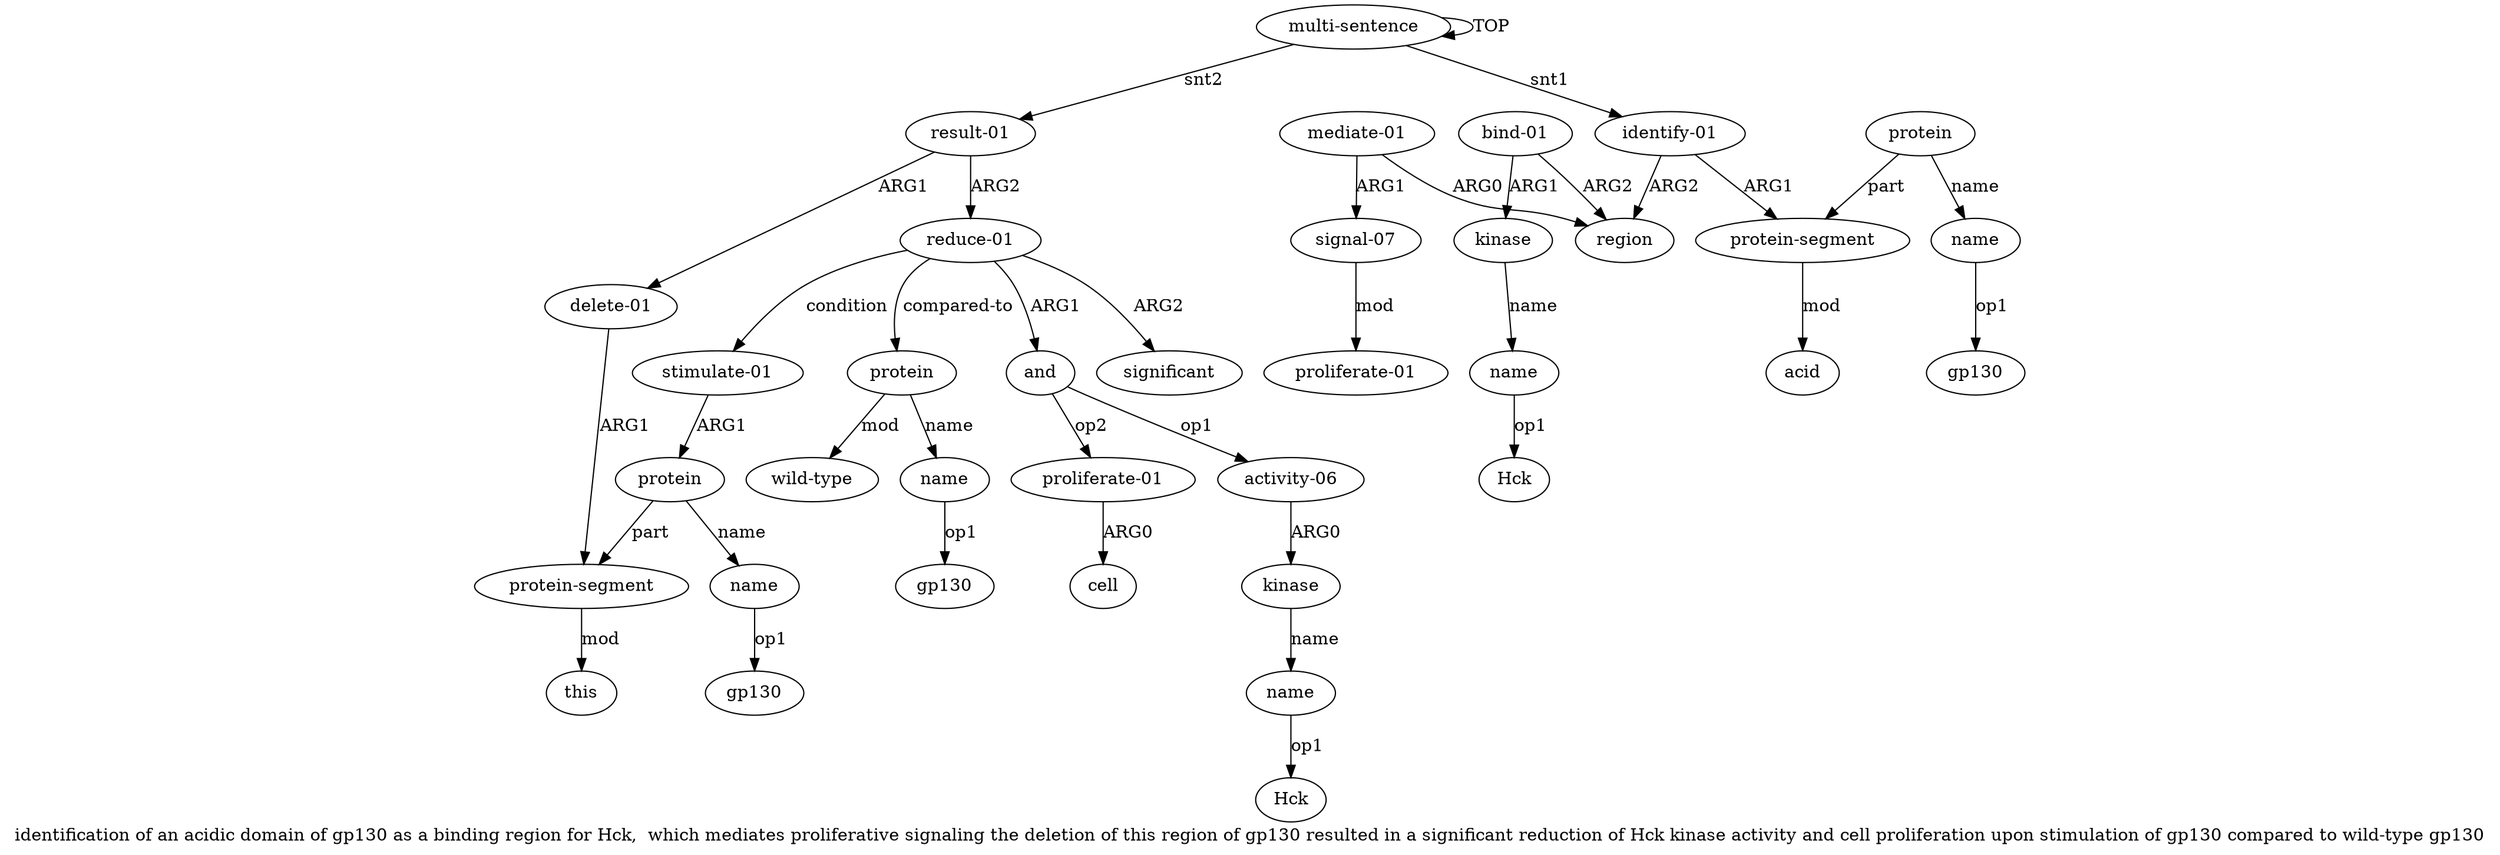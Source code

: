 digraph  {
	graph [label="identification of an acidic domain of gp130 as a binding region for Hck,  which mediates proliferative signaling the deletion of \
this region of gp130 resulted in a significant reduction of Hck kinase activity and cell proliferation upon stimulation of gp130 \
compared to wild-type gp130"];
	node [label="\N"];
	a20	 [color=black,
		gold_ind=20,
		gold_label=and,
		label=and,
		test_ind=20,
		test_label=and];
	a21	 [color=black,
		gold_ind=21,
		gold_label="activity-06",
		label="activity-06",
		test_ind=21,
		test_label="activity-06"];
	a20 -> a21 [key=0,
	color=black,
	gold_label=op1,
	label=op1,
	test_label=op1];
a24 [color=black,
	gold_ind=24,
	gold_label="proliferate-01",
	label="proliferate-01",
	test_ind=24,
	test_label="proliferate-01"];
a20 -> a24 [key=0,
color=black,
gold_label=op2,
label=op2,
test_label=op2];
a22 [color=black,
gold_ind=22,
gold_label=kinase,
label=kinase,
test_ind=22,
test_label=kinase];
a21 -> a22 [key=0,
color=black,
gold_label=ARG0,
label=ARG0,
test_label=ARG0];
a23 [color=black,
gold_ind=23,
gold_label=name,
label=name,
test_ind=23,
test_label=name];
a22 -> a23 [key=0,
color=black,
gold_label=name,
label=name,
test_label=name];
"a23 Hck" [color=black,
gold_ind=-1,
gold_label=Hck,
label=Hck,
test_ind=-1,
test_label=Hck];
a23 -> "a23 Hck" [key=0,
color=black,
gold_label=op1,
label=op1,
test_label=op1];
a25 [color=black,
gold_ind=25,
gold_label=cell,
label=cell,
test_ind=25,
test_label=cell];
a24 -> a25 [key=0,
color=black,
gold_label=ARG0,
label=ARG0,
test_label=ARG0];
a26 [color=black,
gold_ind=26,
gold_label=significant,
label=significant,
test_ind=26,
test_label=significant];
a27 [color=black,
gold_ind=27,
gold_label=protein,
label=protein,
test_ind=27,
test_label=protein];
a28 [color=black,
gold_ind=28,
gold_label=name,
label=name,
test_ind=28,
test_label=name];
a27 -> a28 [key=0,
color=black,
gold_label=name,
label=name,
test_label=name];
a29 [color=black,
gold_ind=29,
gold_label="wild-type",
label="wild-type",
test_ind=29,
test_label="wild-type"];
a27 -> a29 [key=0,
color=black,
gold_label=mod,
label=mod,
test_label=mod];
"a28 gp130" [color=black,
gold_ind=-1,
gold_label=gp130,
label=gp130,
test_ind=-1,
test_label=gp130];
a28 -> "a28 gp130" [key=0,
color=black,
gold_label=op1,
label=op1,
test_label=op1];
"a9 Hck" [color=black,
gold_ind=-1,
gold_label=Hck,
label=Hck,
test_ind=-1,
test_label=Hck];
a30 [color=black,
gold_ind=30,
gold_label="stimulate-01",
label="stimulate-01",
test_ind=30,
test_label="stimulate-01"];
a17 [color=black,
gold_ind=17,
gold_label=protein,
label=protein,
test_ind=17,
test_label=protein];
a30 -> a17 [key=0,
color=black,
gold_label=ARG1,
label=ARG1,
test_label=ARG1];
"a5 gp130" [color=black,
gold_ind=-1,
gold_label=gp130,
label=gp130,
test_ind=-1,
test_label=gp130];
a15 [color=black,
gold_ind=15,
gold_label="protein-segment",
label="protein-segment",
test_ind=15,
test_label="protein-segment"];
a16 [color=black,
gold_ind=16,
gold_label=this,
label=this,
test_ind=16,
test_label=this];
a15 -> a16 [key=0,
color=black,
gold_label=mod,
label=mod,
test_label=mod];
a14 [color=black,
gold_ind=14,
gold_label="delete-01",
label="delete-01",
test_ind=14,
test_label="delete-01"];
a14 -> a15 [key=0,
color=black,
gold_label=ARG1,
label=ARG1,
test_label=ARG1];
a17 -> a15 [key=0,
color=black,
gold_label=part,
label=part,
test_label=part];
a18 [color=black,
gold_ind=18,
gold_label=name,
label=name,
test_ind=18,
test_label=name];
a17 -> a18 [key=0,
color=black,
gold_label=name,
label=name,
test_label=name];
a11 [color=black,
gold_ind=11,
gold_label="signal-07",
label="signal-07",
test_ind=11,
test_label="signal-07"];
a12 [color=black,
gold_ind=12,
gold_label="proliferate-01",
label="proliferate-01",
test_ind=12,
test_label="proliferate-01"];
a11 -> a12 [key=0,
color=black,
gold_label=mod,
label=mod,
test_label=mod];
a10 [color=black,
gold_ind=10,
gold_label="mediate-01",
label="mediate-01",
test_ind=10,
test_label="mediate-01"];
a10 -> a11 [key=0,
color=black,
gold_label=ARG1,
label=ARG1,
test_label=ARG1];
a6 [color=black,
gold_ind=6,
gold_label=region,
label=region,
test_ind=6,
test_label=region];
a10 -> a6 [key=0,
color=black,
gold_label=ARG0,
label=ARG0,
test_label=ARG0];
a13 [color=black,
gold_ind=13,
gold_label="result-01",
label="result-01",
test_ind=13,
test_label="result-01"];
a13 -> a14 [key=0,
color=black,
gold_label=ARG1,
label=ARG1,
test_label=ARG1];
a19 [color=black,
gold_ind=19,
gold_label="reduce-01",
label="reduce-01",
test_ind=19,
test_label="reduce-01"];
a13 -> a19 [key=0,
color=black,
gold_label=ARG2,
label=ARG2,
test_label=ARG2];
"a18 gp130" [color=black,
gold_ind=-1,
gold_label=gp130,
label=gp130,
test_ind=-1,
test_label=gp130];
a19 -> a20 [key=0,
color=black,
gold_label=ARG1,
label=ARG1,
test_label=ARG1];
a19 -> a26 [key=0,
color=black,
gold_label=ARG2,
label=ARG2,
test_label=ARG2];
a19 -> a27 [key=0,
color=black,
gold_label="compared-to",
label="compared-to",
test_label="compared-to"];
a19 -> a30 [key=0,
color=black,
gold_label=condition,
label=condition,
test_label=condition];
a18 -> "a18 gp130" [key=0,
color=black,
gold_label=op1,
label=op1,
test_label=op1];
a1 [color=black,
gold_ind=1,
gold_label="identify-01",
label="identify-01",
test_ind=1,
test_label="identify-01"];
a2 [color=black,
gold_ind=2,
gold_label="protein-segment",
label="protein-segment",
test_ind=2,
test_label="protein-segment"];
a1 -> a2 [key=0,
color=black,
gold_label=ARG1,
label=ARG1,
test_label=ARG1];
a1 -> a6 [key=0,
color=black,
gold_label=ARG2,
label=ARG2,
test_label=ARG2];
a0 [color=black,
gold_ind=0,
gold_label="multi-sentence",
label="multi-sentence",
test_ind=0,
test_label="multi-sentence"];
a0 -> a13 [key=0,
color=black,
gold_label=snt2,
label=snt2,
test_label=snt2];
a0 -> a1 [key=0,
color=black,
gold_label=snt1,
label=snt1,
test_label=snt1];
a0 -> a0 [key=0,
color=black,
gold_label=TOP,
label=TOP,
test_label=TOP];
a3 [color=black,
gold_ind=3,
gold_label=acid,
label=acid,
test_ind=3,
test_label=acid];
a2 -> a3 [key=0,
color=black,
gold_label=mod,
label=mod,
test_label=mod];
a5 [color=black,
gold_ind=5,
gold_label=name,
label=name,
test_ind=5,
test_label=name];
a5 -> "a5 gp130" [key=0,
color=black,
gold_label=op1,
label=op1,
test_label=op1];
a4 [color=black,
gold_ind=4,
gold_label=protein,
label=protein,
test_ind=4,
test_label=protein];
a4 -> a2 [key=0,
color=black,
gold_label=part,
label=part,
test_label=part];
a4 -> a5 [key=0,
color=black,
gold_label=name,
label=name,
test_label=name];
a7 [color=black,
gold_ind=7,
gold_label="bind-01",
label="bind-01",
test_ind=7,
test_label="bind-01"];
a7 -> a6 [key=0,
color=black,
gold_label=ARG2,
label=ARG2,
test_label=ARG2];
a8 [color=black,
gold_ind=8,
gold_label=kinase,
label=kinase,
test_ind=8,
test_label=kinase];
a7 -> a8 [key=0,
color=black,
gold_label=ARG1,
label=ARG1,
test_label=ARG1];
a9 [color=black,
gold_ind=9,
gold_label=name,
label=name,
test_ind=9,
test_label=name];
a9 -> "a9 Hck" [key=0,
color=black,
gold_label=op1,
label=op1,
test_label=op1];
a8 -> a9 [key=0,
color=black,
gold_label=name,
label=name,
test_label=name];
}

